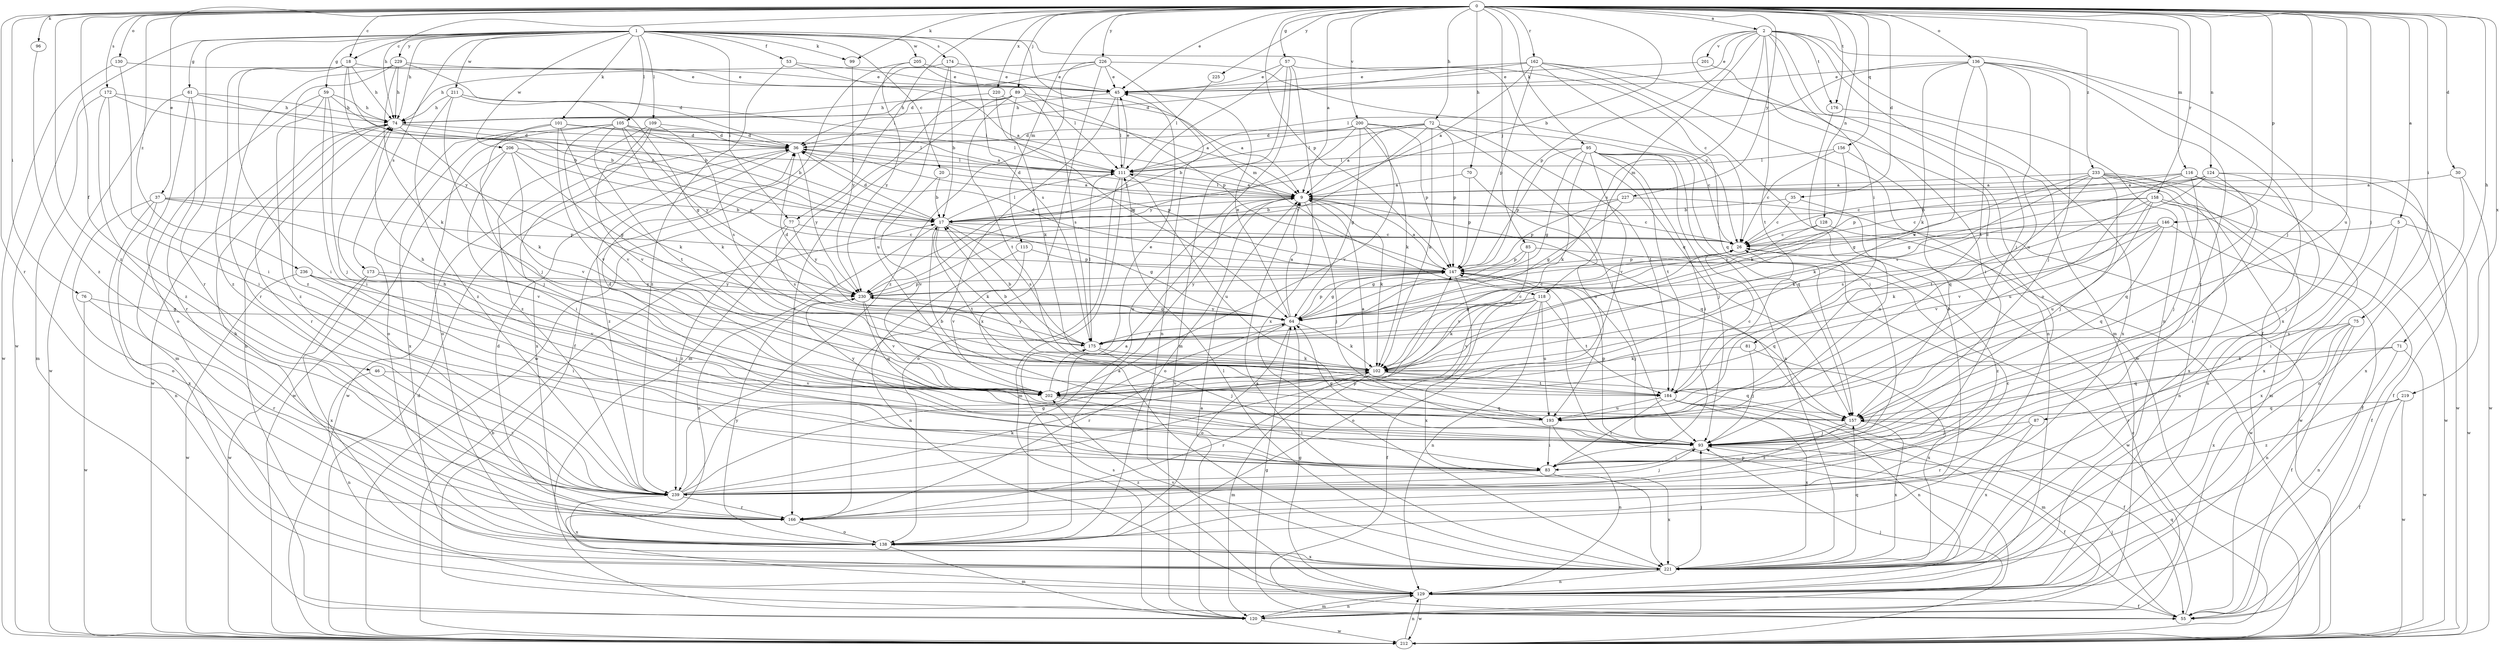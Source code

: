 strict digraph  {
0;
1;
2;
5;
9;
17;
18;
20;
26;
30;
35;
36;
37;
45;
46;
53;
55;
57;
59;
61;
64;
70;
71;
72;
74;
75;
76;
77;
81;
83;
85;
87;
89;
93;
95;
96;
99;
101;
102;
105;
109;
111;
115;
116;
118;
120;
124;
128;
129;
130;
136;
138;
146;
147;
156;
157;
158;
162;
166;
172;
173;
174;
175;
176;
184;
193;
200;
201;
202;
205;
206;
211;
212;
219;
220;
221;
225;
226;
227;
229;
230;
233;
236;
239;
0 -> 2  [label=a];
0 -> 5  [label=a];
0 -> 9  [label=a];
0 -> 17  [label=b];
0 -> 18  [label=c];
0 -> 30  [label=d];
0 -> 35  [label=d];
0 -> 37  [label=e];
0 -> 45  [label=e];
0 -> 46  [label=f];
0 -> 57  [label=g];
0 -> 70  [label=h];
0 -> 71  [label=h];
0 -> 72  [label=h];
0 -> 74  [label=h];
0 -> 75  [label=i];
0 -> 76  [label=i];
0 -> 77  [label=i];
0 -> 85  [label=j];
0 -> 87  [label=j];
0 -> 89  [label=j];
0 -> 93  [label=j];
0 -> 95  [label=k];
0 -> 96  [label=k];
0 -> 99  [label=k];
0 -> 115  [label=m];
0 -> 116  [label=m];
0 -> 124  [label=n];
0 -> 128  [label=n];
0 -> 130  [label=o];
0 -> 136  [label=o];
0 -> 146  [label=p];
0 -> 147  [label=p];
0 -> 156  [label=q];
0 -> 158  [label=r];
0 -> 162  [label=r];
0 -> 166  [label=r];
0 -> 172  [label=s];
0 -> 176  [label=t];
0 -> 193  [label=u];
0 -> 200  [label=v];
0 -> 219  [label=x];
0 -> 220  [label=x];
0 -> 225  [label=y];
0 -> 226  [label=y];
0 -> 227  [label=y];
0 -> 233  [label=z];
0 -> 236  [label=z];
0 -> 239  [label=z];
1 -> 18  [label=c];
1 -> 20  [label=c];
1 -> 26  [label=c];
1 -> 53  [label=f];
1 -> 59  [label=g];
1 -> 61  [label=g];
1 -> 74  [label=h];
1 -> 77  [label=i];
1 -> 99  [label=k];
1 -> 101  [label=k];
1 -> 105  [label=l];
1 -> 109  [label=l];
1 -> 118  [label=m];
1 -> 166  [label=r];
1 -> 173  [label=s];
1 -> 174  [label=s];
1 -> 175  [label=s];
1 -> 205  [label=w];
1 -> 206  [label=w];
1 -> 211  [label=w];
1 -> 212  [label=w];
1 -> 229  [label=y];
2 -> 45  [label=e];
2 -> 55  [label=f];
2 -> 81  [label=i];
2 -> 93  [label=j];
2 -> 118  [label=m];
2 -> 120  [label=m];
2 -> 129  [label=n];
2 -> 138  [label=o];
2 -> 147  [label=p];
2 -> 175  [label=s];
2 -> 176  [label=t];
2 -> 184  [label=t];
2 -> 201  [label=v];
5 -> 26  [label=c];
5 -> 83  [label=i];
5 -> 212  [label=w];
5 -> 221  [label=x];
9 -> 17  [label=b];
9 -> 26  [label=c];
9 -> 36  [label=d];
9 -> 93  [label=j];
9 -> 102  [label=k];
9 -> 111  [label=l];
9 -> 138  [label=o];
9 -> 157  [label=q];
17 -> 26  [label=c];
17 -> 36  [label=d];
17 -> 64  [label=g];
17 -> 102  [label=k];
17 -> 111  [label=l];
17 -> 129  [label=n];
17 -> 175  [label=s];
17 -> 184  [label=t];
18 -> 26  [label=c];
18 -> 45  [label=e];
18 -> 74  [label=h];
18 -> 83  [label=i];
18 -> 230  [label=y];
18 -> 239  [label=z];
20 -> 9  [label=a];
20 -> 17  [label=b];
20 -> 202  [label=v];
26 -> 147  [label=p];
26 -> 239  [label=z];
30 -> 9  [label=a];
30 -> 212  [label=w];
30 -> 221  [label=x];
35 -> 17  [label=b];
35 -> 26  [label=c];
35 -> 193  [label=u];
36 -> 111  [label=l];
36 -> 147  [label=p];
36 -> 212  [label=w];
36 -> 230  [label=y];
36 -> 239  [label=z];
37 -> 17  [label=b];
37 -> 129  [label=n];
37 -> 138  [label=o];
37 -> 147  [label=p];
37 -> 202  [label=v];
37 -> 221  [label=x];
45 -> 74  [label=h];
45 -> 111  [label=l];
45 -> 166  [label=r];
46 -> 129  [label=n];
46 -> 202  [label=v];
46 -> 239  [label=z];
53 -> 9  [label=a];
53 -> 45  [label=e];
53 -> 239  [label=z];
55 -> 64  [label=g];
55 -> 93  [label=j];
55 -> 157  [label=q];
57 -> 45  [label=e];
57 -> 120  [label=m];
57 -> 138  [label=o];
57 -> 157  [label=q];
57 -> 221  [label=x];
57 -> 230  [label=y];
59 -> 17  [label=b];
59 -> 74  [label=h];
59 -> 83  [label=i];
59 -> 93  [label=j];
59 -> 120  [label=m];
59 -> 239  [label=z];
61 -> 17  [label=b];
61 -> 74  [label=h];
61 -> 138  [label=o];
61 -> 166  [label=r];
61 -> 212  [label=w];
64 -> 9  [label=a];
64 -> 26  [label=c];
64 -> 36  [label=d];
64 -> 45  [label=e];
64 -> 102  [label=k];
64 -> 138  [label=o];
64 -> 147  [label=p];
64 -> 166  [label=r];
64 -> 175  [label=s];
64 -> 230  [label=y];
70 -> 9  [label=a];
70 -> 147  [label=p];
70 -> 193  [label=u];
71 -> 102  [label=k];
71 -> 129  [label=n];
71 -> 157  [label=q];
71 -> 212  [label=w];
72 -> 9  [label=a];
72 -> 36  [label=d];
72 -> 93  [label=j];
72 -> 102  [label=k];
72 -> 111  [label=l];
72 -> 147  [label=p];
72 -> 184  [label=t];
72 -> 230  [label=y];
74 -> 36  [label=d];
74 -> 102  [label=k];
74 -> 111  [label=l];
74 -> 166  [label=r];
74 -> 212  [label=w];
75 -> 55  [label=f];
75 -> 129  [label=n];
75 -> 166  [label=r];
75 -> 175  [label=s];
75 -> 221  [label=x];
76 -> 64  [label=g];
76 -> 166  [label=r];
76 -> 212  [label=w];
77 -> 26  [label=c];
77 -> 175  [label=s];
77 -> 230  [label=y];
77 -> 239  [label=z];
81 -> 93  [label=j];
81 -> 102  [label=k];
81 -> 221  [label=x];
83 -> 221  [label=x];
83 -> 239  [label=z];
85 -> 64  [label=g];
85 -> 147  [label=p];
85 -> 202  [label=v];
85 -> 212  [label=w];
87 -> 93  [label=j];
87 -> 166  [label=r];
87 -> 221  [label=x];
89 -> 9  [label=a];
89 -> 74  [label=h];
89 -> 102  [label=k];
89 -> 120  [label=m];
89 -> 147  [label=p];
89 -> 166  [label=r];
89 -> 175  [label=s];
89 -> 184  [label=t];
93 -> 55  [label=f];
93 -> 64  [label=g];
93 -> 74  [label=h];
93 -> 83  [label=i];
93 -> 147  [label=p];
95 -> 64  [label=g];
95 -> 83  [label=i];
95 -> 93  [label=j];
95 -> 102  [label=k];
95 -> 111  [label=l];
95 -> 147  [label=p];
95 -> 157  [label=q];
95 -> 184  [label=t];
95 -> 202  [label=v];
95 -> 221  [label=x];
96 -> 239  [label=z];
99 -> 230  [label=y];
101 -> 36  [label=d];
101 -> 93  [label=j];
101 -> 102  [label=k];
101 -> 111  [label=l];
101 -> 138  [label=o];
101 -> 202  [label=v];
102 -> 17  [label=b];
102 -> 120  [label=m];
102 -> 157  [label=q];
102 -> 166  [label=r];
102 -> 184  [label=t];
102 -> 202  [label=v];
105 -> 9  [label=a];
105 -> 17  [label=b];
105 -> 36  [label=d];
105 -> 102  [label=k];
105 -> 138  [label=o];
105 -> 184  [label=t];
105 -> 202  [label=v];
105 -> 221  [label=x];
105 -> 230  [label=y];
109 -> 36  [label=d];
109 -> 175  [label=s];
109 -> 202  [label=v];
109 -> 221  [label=x];
109 -> 239  [label=z];
111 -> 9  [label=a];
111 -> 45  [label=e];
111 -> 120  [label=m];
111 -> 138  [label=o];
111 -> 193  [label=u];
115 -> 129  [label=n];
115 -> 147  [label=p];
115 -> 202  [label=v];
116 -> 9  [label=a];
116 -> 26  [label=c];
116 -> 55  [label=f];
116 -> 83  [label=i];
116 -> 93  [label=j];
116 -> 193  [label=u];
116 -> 221  [label=x];
118 -> 55  [label=f];
118 -> 64  [label=g];
118 -> 102  [label=k];
118 -> 129  [label=n];
118 -> 138  [label=o];
118 -> 184  [label=t];
118 -> 193  [label=u];
118 -> 202  [label=v];
120 -> 9  [label=a];
120 -> 26  [label=c];
120 -> 93  [label=j];
120 -> 129  [label=n];
120 -> 212  [label=w];
124 -> 9  [label=a];
124 -> 64  [label=g];
124 -> 93  [label=j];
124 -> 129  [label=n];
124 -> 147  [label=p];
124 -> 157  [label=q];
124 -> 175  [label=s];
128 -> 26  [label=c];
128 -> 212  [label=w];
128 -> 230  [label=y];
129 -> 55  [label=f];
129 -> 64  [label=g];
129 -> 120  [label=m];
129 -> 175  [label=s];
129 -> 212  [label=w];
130 -> 45  [label=e];
130 -> 83  [label=i];
130 -> 212  [label=w];
136 -> 45  [label=e];
136 -> 93  [label=j];
136 -> 102  [label=k];
136 -> 111  [label=l];
136 -> 184  [label=t];
136 -> 193  [label=u];
136 -> 202  [label=v];
136 -> 221  [label=x];
136 -> 239  [label=z];
138 -> 9  [label=a];
138 -> 36  [label=d];
138 -> 74  [label=h];
138 -> 120  [label=m];
138 -> 221  [label=x];
138 -> 230  [label=y];
146 -> 26  [label=c];
146 -> 55  [label=f];
146 -> 102  [label=k];
146 -> 157  [label=q];
146 -> 175  [label=s];
146 -> 202  [label=v];
147 -> 9  [label=a];
147 -> 36  [label=d];
147 -> 64  [label=g];
147 -> 93  [label=j];
147 -> 157  [label=q];
147 -> 221  [label=x];
147 -> 230  [label=y];
156 -> 26  [label=c];
156 -> 102  [label=k];
156 -> 111  [label=l];
156 -> 157  [label=q];
157 -> 93  [label=j];
157 -> 221  [label=x];
157 -> 239  [label=z];
158 -> 17  [label=b];
158 -> 26  [label=c];
158 -> 55  [label=f];
158 -> 102  [label=k];
158 -> 129  [label=n];
158 -> 193  [label=u];
158 -> 202  [label=v];
158 -> 212  [label=w];
162 -> 9  [label=a];
162 -> 36  [label=d];
162 -> 45  [label=e];
162 -> 129  [label=n];
162 -> 138  [label=o];
162 -> 147  [label=p];
162 -> 157  [label=q];
162 -> 212  [label=w];
166 -> 26  [label=c];
166 -> 138  [label=o];
172 -> 17  [label=b];
172 -> 74  [label=h];
172 -> 83  [label=i];
172 -> 120  [label=m];
172 -> 239  [label=z];
173 -> 93  [label=j];
173 -> 212  [label=w];
173 -> 221  [label=x];
173 -> 230  [label=y];
174 -> 17  [label=b];
174 -> 45  [label=e];
174 -> 193  [label=u];
174 -> 212  [label=w];
175 -> 17  [label=b];
175 -> 26  [label=c];
175 -> 93  [label=j];
175 -> 102  [label=k];
175 -> 111  [label=l];
175 -> 230  [label=y];
176 -> 83  [label=i];
176 -> 221  [label=x];
184 -> 26  [label=c];
184 -> 55  [label=f];
184 -> 83  [label=i];
184 -> 120  [label=m];
184 -> 129  [label=n];
184 -> 193  [label=u];
184 -> 221  [label=x];
193 -> 9  [label=a];
193 -> 17  [label=b];
193 -> 36  [label=d];
193 -> 83  [label=i];
193 -> 129  [label=n];
193 -> 230  [label=y];
200 -> 17  [label=b];
200 -> 26  [label=c];
200 -> 36  [label=d];
200 -> 64  [label=g];
200 -> 102  [label=k];
200 -> 147  [label=p];
200 -> 202  [label=v];
200 -> 230  [label=y];
201 -> 45  [label=e];
201 -> 83  [label=i];
202 -> 45  [label=e];
202 -> 74  [label=h];
202 -> 83  [label=i];
202 -> 157  [label=q];
205 -> 45  [label=e];
205 -> 55  [label=f];
205 -> 111  [label=l];
205 -> 230  [label=y];
206 -> 64  [label=g];
206 -> 83  [label=i];
206 -> 111  [label=l];
206 -> 147  [label=p];
206 -> 202  [label=v];
206 -> 212  [label=w];
211 -> 64  [label=g];
211 -> 74  [label=h];
211 -> 93  [label=j];
211 -> 111  [label=l];
211 -> 239  [label=z];
212 -> 17  [label=b];
212 -> 36  [label=d];
212 -> 129  [label=n];
212 -> 147  [label=p];
219 -> 55  [label=f];
219 -> 157  [label=q];
219 -> 212  [label=w];
219 -> 239  [label=z];
220 -> 9  [label=a];
220 -> 64  [label=g];
220 -> 74  [label=h];
221 -> 9  [label=a];
221 -> 74  [label=h];
221 -> 93  [label=j];
221 -> 111  [label=l];
221 -> 129  [label=n];
221 -> 157  [label=q];
221 -> 202  [label=v];
225 -> 111  [label=l];
226 -> 26  [label=c];
226 -> 36  [label=d];
226 -> 45  [label=e];
226 -> 74  [label=h];
226 -> 129  [label=n];
226 -> 221  [label=x];
226 -> 239  [label=z];
227 -> 17  [label=b];
227 -> 64  [label=g];
227 -> 147  [label=p];
227 -> 212  [label=w];
229 -> 36  [label=d];
229 -> 45  [label=e];
229 -> 74  [label=h];
229 -> 102  [label=k];
229 -> 166  [label=r];
229 -> 239  [label=z];
230 -> 64  [label=g];
230 -> 147  [label=p];
230 -> 157  [label=q];
230 -> 202  [label=v];
233 -> 9  [label=a];
233 -> 64  [label=g];
233 -> 93  [label=j];
233 -> 102  [label=k];
233 -> 120  [label=m];
233 -> 129  [label=n];
233 -> 184  [label=t];
233 -> 212  [label=w];
233 -> 221  [label=x];
236 -> 83  [label=i];
236 -> 202  [label=v];
236 -> 212  [label=w];
236 -> 230  [label=y];
239 -> 9  [label=a];
239 -> 64  [label=g];
239 -> 93  [label=j];
239 -> 102  [label=k];
239 -> 147  [label=p];
239 -> 166  [label=r];
239 -> 221  [label=x];
}
